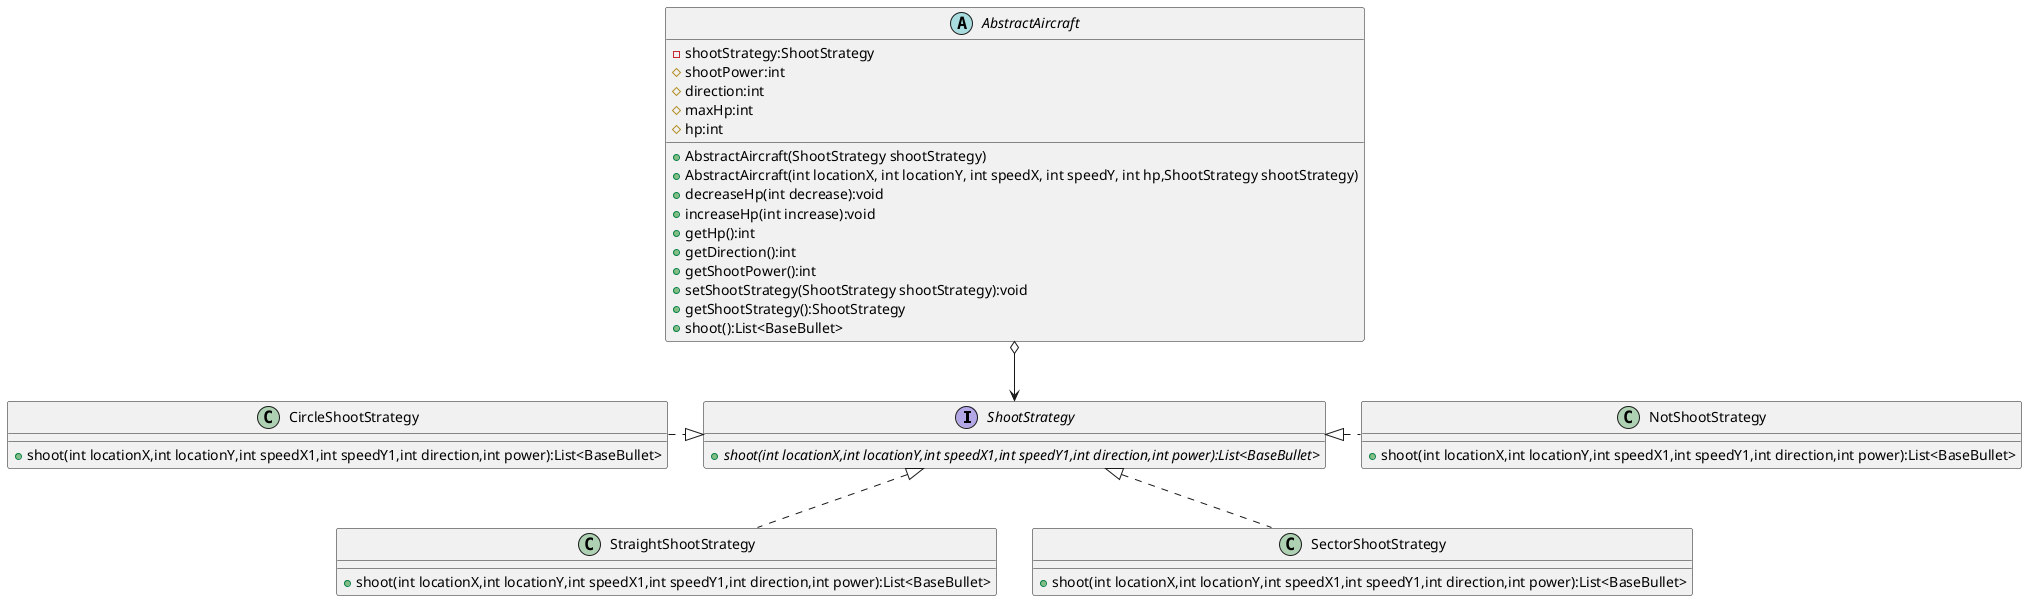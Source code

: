 @startuml
'https://plantuml.com/class-diagram

interface ShootStrategy {
    + {abstract} shoot(int locationX,int locationY,int speedX1,int speedY1,int direction,int power):List<BaseBullet>
}

class NotShootStrategy {
    + shoot(int locationX,int locationY,int speedX1,int speedY1,int direction,int power):List<BaseBullet>
}

class StraightShootStrategy {
    + shoot(int locationX,int locationY,int speedX1,int speedY1,int direction,int power):List<BaseBullet>
}

class SectorShootStrategy {
    + shoot(int locationX,int locationY,int speedX1,int speedY1,int direction,int power):List<BaseBullet>
}

class CircleShootStrategy {
    + shoot(int locationX,int locationY,int speedX1,int speedY1,int direction,int power):List<BaseBullet>
}

ShootStrategy <|.right. NotShootStrategy
ShootStrategy <|.. StraightShootStrategy
ShootStrategy <|.. SectorShootStrategy
ShootStrategy <|.left. CircleShootStrategy

abstract class AbstractAircraft
{
    - shootStrategy:ShootStrategy
    # shootPower:int
    # direction:int
	# maxHp:int
    # hp:int
    + AbstractAircraft(ShootStrategy shootStrategy)
    + AbstractAircraft(int locationX, int locationY, int speedX, int speedY, int hp,ShootStrategy shootStrategy)
    + decreaseHp(int decrease):void
    + increaseHp(int increase):void
    + getHp():int
    + getDirection():int
    + getShootPower():int
    + setShootStrategy(ShootStrategy shootStrategy):void
    + getShootStrategy():ShootStrategy
    + shoot():List<BaseBullet>
 }

AbstractAircraft o--> ShootStrategy


@enduml